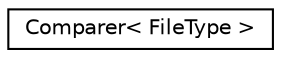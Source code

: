digraph "Graphical Class Hierarchy"
{
 // LATEX_PDF_SIZE
  edge [fontname="Helvetica",fontsize="10",labelfontname="Helvetica",labelfontsize="10"];
  node [fontname="Helvetica",fontsize="10",shape=record];
  rankdir="LR";
  Node0 [label="Comparer\< FileType \>",height=0.2,width=0.4,color="black", fillcolor="white", style="filled",URL="$class_comparer.html",tooltip=" "];
}
